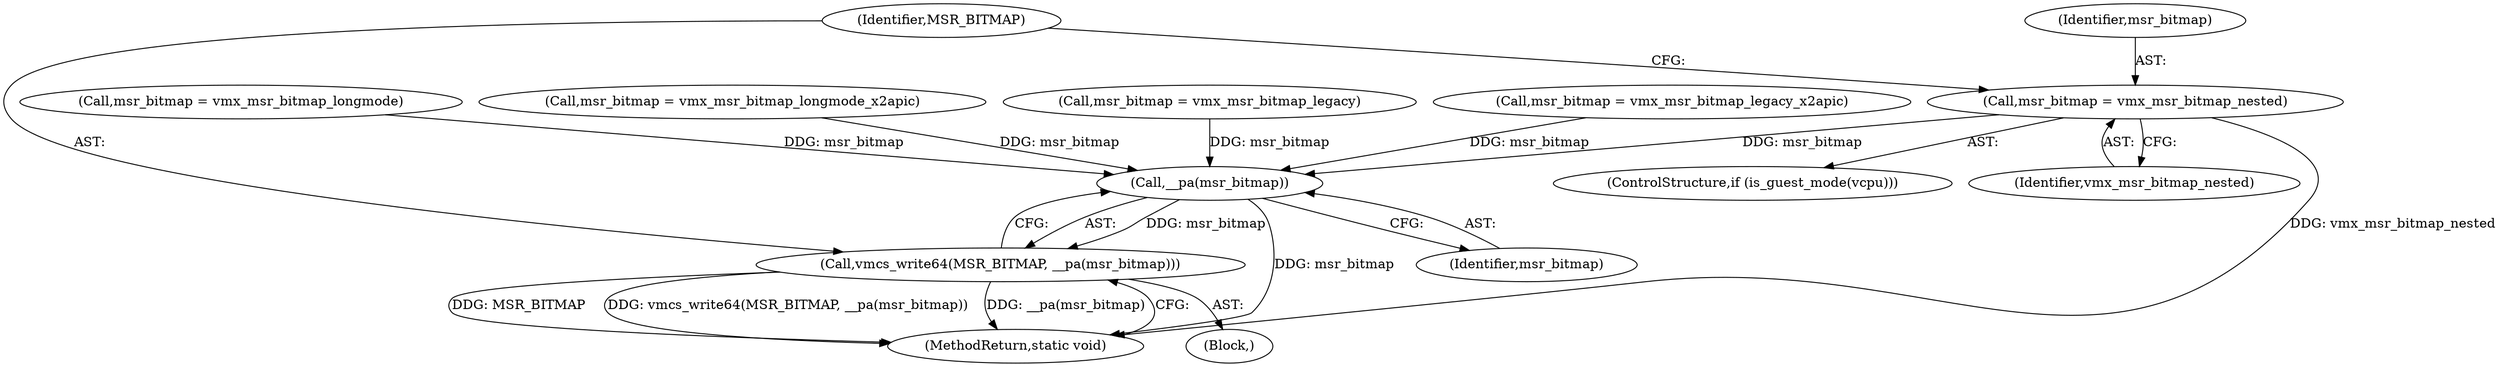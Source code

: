digraph "0_linux_3ce424e45411cf5a13105e0386b6ecf6eeb4f66f_1@pointer" {
"1000107" [label="(Call,msr_bitmap = vmx_msr_bitmap_nested)"];
"1000143" [label="(Call,__pa(msr_bitmap))"];
"1000141" [label="(Call,vmcs_write64(MSR_BITMAP, __pa(msr_bitmap)))"];
"1000107" [label="(Call,msr_bitmap = vmx_msr_bitmap_nested)"];
"1000108" [label="(Identifier,msr_bitmap)"];
"1000134" [label="(Call,msr_bitmap = vmx_msr_bitmap_longmode)"];
"1000144" [label="(Identifier,msr_bitmap)"];
"1000142" [label="(Identifier,MSR_BITMAP)"];
"1000109" [label="(Identifier,vmx_msr_bitmap_nested)"];
"1000122" [label="(Call,msr_bitmap = vmx_msr_bitmap_longmode_x2apic)"];
"1000143" [label="(Call,__pa(msr_bitmap))"];
"1000138" [label="(Call,msr_bitmap = vmx_msr_bitmap_legacy)"];
"1000102" [label="(Block,)"];
"1000141" [label="(Call,vmcs_write64(MSR_BITMAP, __pa(msr_bitmap)))"];
"1000104" [label="(ControlStructure,if (is_guest_mode(vcpu)))"];
"1000126" [label="(Call,msr_bitmap = vmx_msr_bitmap_legacy_x2apic)"];
"1000145" [label="(MethodReturn,static void)"];
"1000107" -> "1000104"  [label="AST: "];
"1000107" -> "1000109"  [label="CFG: "];
"1000108" -> "1000107"  [label="AST: "];
"1000109" -> "1000107"  [label="AST: "];
"1000142" -> "1000107"  [label="CFG: "];
"1000107" -> "1000145"  [label="DDG: vmx_msr_bitmap_nested"];
"1000107" -> "1000143"  [label="DDG: msr_bitmap"];
"1000143" -> "1000141"  [label="AST: "];
"1000143" -> "1000144"  [label="CFG: "];
"1000144" -> "1000143"  [label="AST: "];
"1000141" -> "1000143"  [label="CFG: "];
"1000143" -> "1000145"  [label="DDG: msr_bitmap"];
"1000143" -> "1000141"  [label="DDG: msr_bitmap"];
"1000126" -> "1000143"  [label="DDG: msr_bitmap"];
"1000134" -> "1000143"  [label="DDG: msr_bitmap"];
"1000122" -> "1000143"  [label="DDG: msr_bitmap"];
"1000138" -> "1000143"  [label="DDG: msr_bitmap"];
"1000141" -> "1000102"  [label="AST: "];
"1000142" -> "1000141"  [label="AST: "];
"1000145" -> "1000141"  [label="CFG: "];
"1000141" -> "1000145"  [label="DDG: MSR_BITMAP"];
"1000141" -> "1000145"  [label="DDG: vmcs_write64(MSR_BITMAP, __pa(msr_bitmap))"];
"1000141" -> "1000145"  [label="DDG: __pa(msr_bitmap)"];
}
